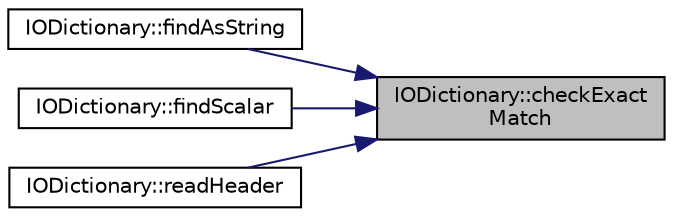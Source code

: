 digraph "IODictionary::checkExactMatch"
{
 // LATEX_PDF_SIZE
  bgcolor="transparent";
  edge [fontname="Helvetica",fontsize="10",labelfontname="Helvetica",labelfontsize="10"];
  node [fontname="Helvetica",fontsize="10",shape=record];
  rankdir="RL";
  Node1 [label="IODictionary::checkExact\lMatch",height=0.2,width=0.4,color="black", fillcolor="grey75", style="filled", fontcolor="black",tooltip=" "];
  Node1 -> Node2 [dir="back",color="midnightblue",fontsize="10",style="solid",fontname="Helvetica"];
  Node2 [label="IODictionary::findAsString",height=0.2,width=0.4,color="black",URL="$classIODictionary.html#abe230f43d718bcb7af4acbf83c76387d",tooltip=" "];
  Node1 -> Node3 [dir="back",color="midnightblue",fontsize="10",style="solid",fontname="Helvetica"];
  Node3 [label="IODictionary::findScalar",height=0.2,width=0.4,color="black",URL="$classIODictionary.html#a6960f8d4bed4bdafea376bb12ced26d1",tooltip=" "];
  Node1 -> Node4 [dir="back",color="midnightblue",fontsize="10",style="solid",fontname="Helvetica"];
  Node4 [label="IODictionary::readHeader",height=0.2,width=0.4,color="black",URL="$classIODictionary.html#a755271f0393e94ec36e9e7c3cbfdda19",tooltip=" "];
}
